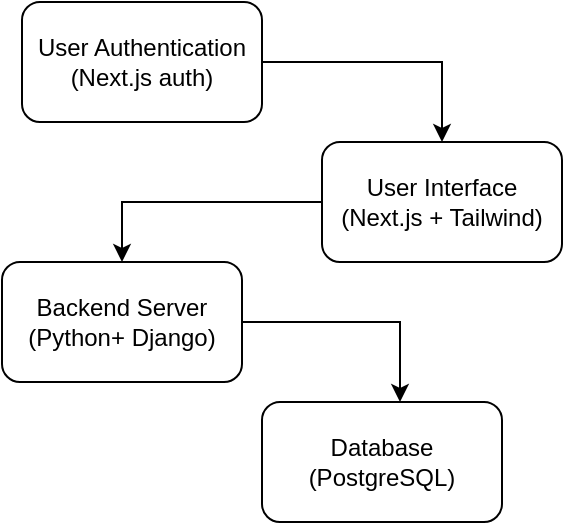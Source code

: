 <mxfile version="24.7.1" type="device">
  <diagram name="Page-1" id="4PJfNPs3eZGysrXAEVwY">
    <mxGraphModel dx="1120" dy="434" grid="1" gridSize="10" guides="1" tooltips="1" connect="1" arrows="1" fold="1" page="1" pageScale="1" pageWidth="1169" pageHeight="827" math="0" shadow="0">
      <root>
        <mxCell id="0" />
        <mxCell id="1" parent="0" />
        <mxCell id="10baLdtYA1hlqhc0_Ie4-11" style="edgeStyle=orthogonalEdgeStyle;rounded=0;orthogonalLoop=1;jettySize=auto;html=1;entryX=0.5;entryY=0;entryDx=0;entryDy=0;" parent="1" source="10baLdtYA1hlqhc0_Ie4-1" target="10baLdtYA1hlqhc0_Ie4-2" edge="1">
          <mxGeometry relative="1" as="geometry" />
        </mxCell>
        <mxCell id="10baLdtYA1hlqhc0_Ie4-1" value="User Authentication&lt;div&gt;(Next.js auth)&lt;/div&gt;" style="rounded=1;whiteSpace=wrap;html=1;" parent="1" vertex="1">
          <mxGeometry x="220" y="80" width="120" height="60" as="geometry" />
        </mxCell>
        <mxCell id="10baLdtYA1hlqhc0_Ie4-12" value="" style="edgeStyle=orthogonalEdgeStyle;rounded=0;orthogonalLoop=1;jettySize=auto;html=1;entryX=0.5;entryY=0;entryDx=0;entryDy=0;" parent="1" source="10baLdtYA1hlqhc0_Ie4-2" target="10baLdtYA1hlqhc0_Ie4-3" edge="1">
          <mxGeometry relative="1" as="geometry" />
        </mxCell>
        <mxCell id="10baLdtYA1hlqhc0_Ie4-2" value="User Interface&lt;div&gt;(Next.js + Tailwind)&lt;/div&gt;" style="rounded=1;whiteSpace=wrap;html=1;" parent="1" vertex="1">
          <mxGeometry x="370" y="150" width="120" height="60" as="geometry" />
        </mxCell>
        <mxCell id="10baLdtYA1hlqhc0_Ie4-3" value="Backend Server&lt;div&gt;(Python+ Django)&lt;/div&gt;" style="rounded=1;whiteSpace=wrap;html=1;" parent="1" vertex="1">
          <mxGeometry x="210" y="210" width="120" height="60" as="geometry" />
        </mxCell>
        <mxCell id="10baLdtYA1hlqhc0_Ie4-4" value="Database&lt;div&gt;(PostgreSQL)&lt;/div&gt;" style="rounded=1;whiteSpace=wrap;html=1;" parent="1" vertex="1">
          <mxGeometry x="340" y="280" width="120" height="60" as="geometry" />
        </mxCell>
        <mxCell id="10baLdtYA1hlqhc0_Ie4-15" style="edgeStyle=orthogonalEdgeStyle;rounded=0;orthogonalLoop=1;jettySize=auto;html=1;entryX=0.575;entryY=0;entryDx=0;entryDy=0;entryPerimeter=0;" parent="1" source="10baLdtYA1hlqhc0_Ie4-3" target="10baLdtYA1hlqhc0_Ie4-4" edge="1">
          <mxGeometry relative="1" as="geometry" />
        </mxCell>
      </root>
    </mxGraphModel>
  </diagram>
</mxfile>
